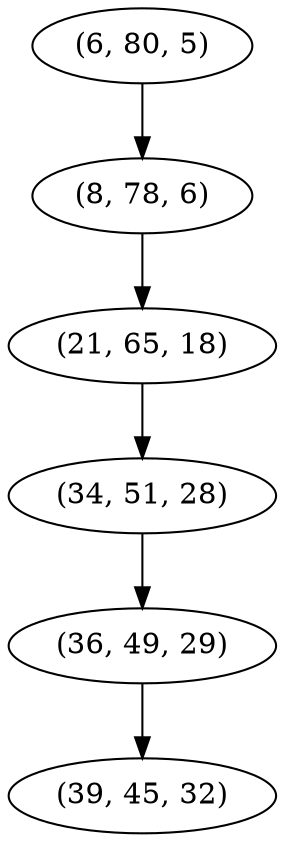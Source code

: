 digraph tree {
    "(6, 80, 5)";
    "(8, 78, 6)";
    "(21, 65, 18)";
    "(34, 51, 28)";
    "(36, 49, 29)";
    "(39, 45, 32)";
    "(6, 80, 5)" -> "(8, 78, 6)";
    "(8, 78, 6)" -> "(21, 65, 18)";
    "(21, 65, 18)" -> "(34, 51, 28)";
    "(34, 51, 28)" -> "(36, 49, 29)";
    "(36, 49, 29)" -> "(39, 45, 32)";
}

